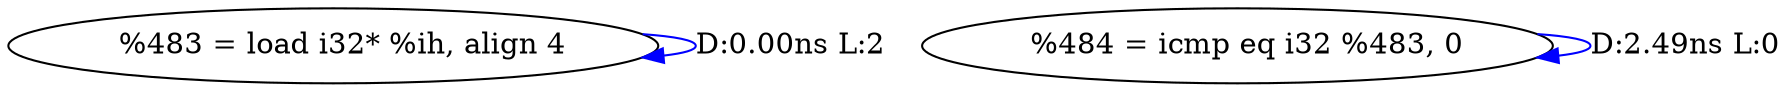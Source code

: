 digraph {
Node0x2d36260[label="  %483 = load i32* %ih, align 4"];
Node0x2d36260 -> Node0x2d36260[label="D:0.00ns L:2",color=blue];
Node0x2d36340[label="  %484 = icmp eq i32 %483, 0"];
Node0x2d36340 -> Node0x2d36340[label="D:2.49ns L:0",color=blue];
}
